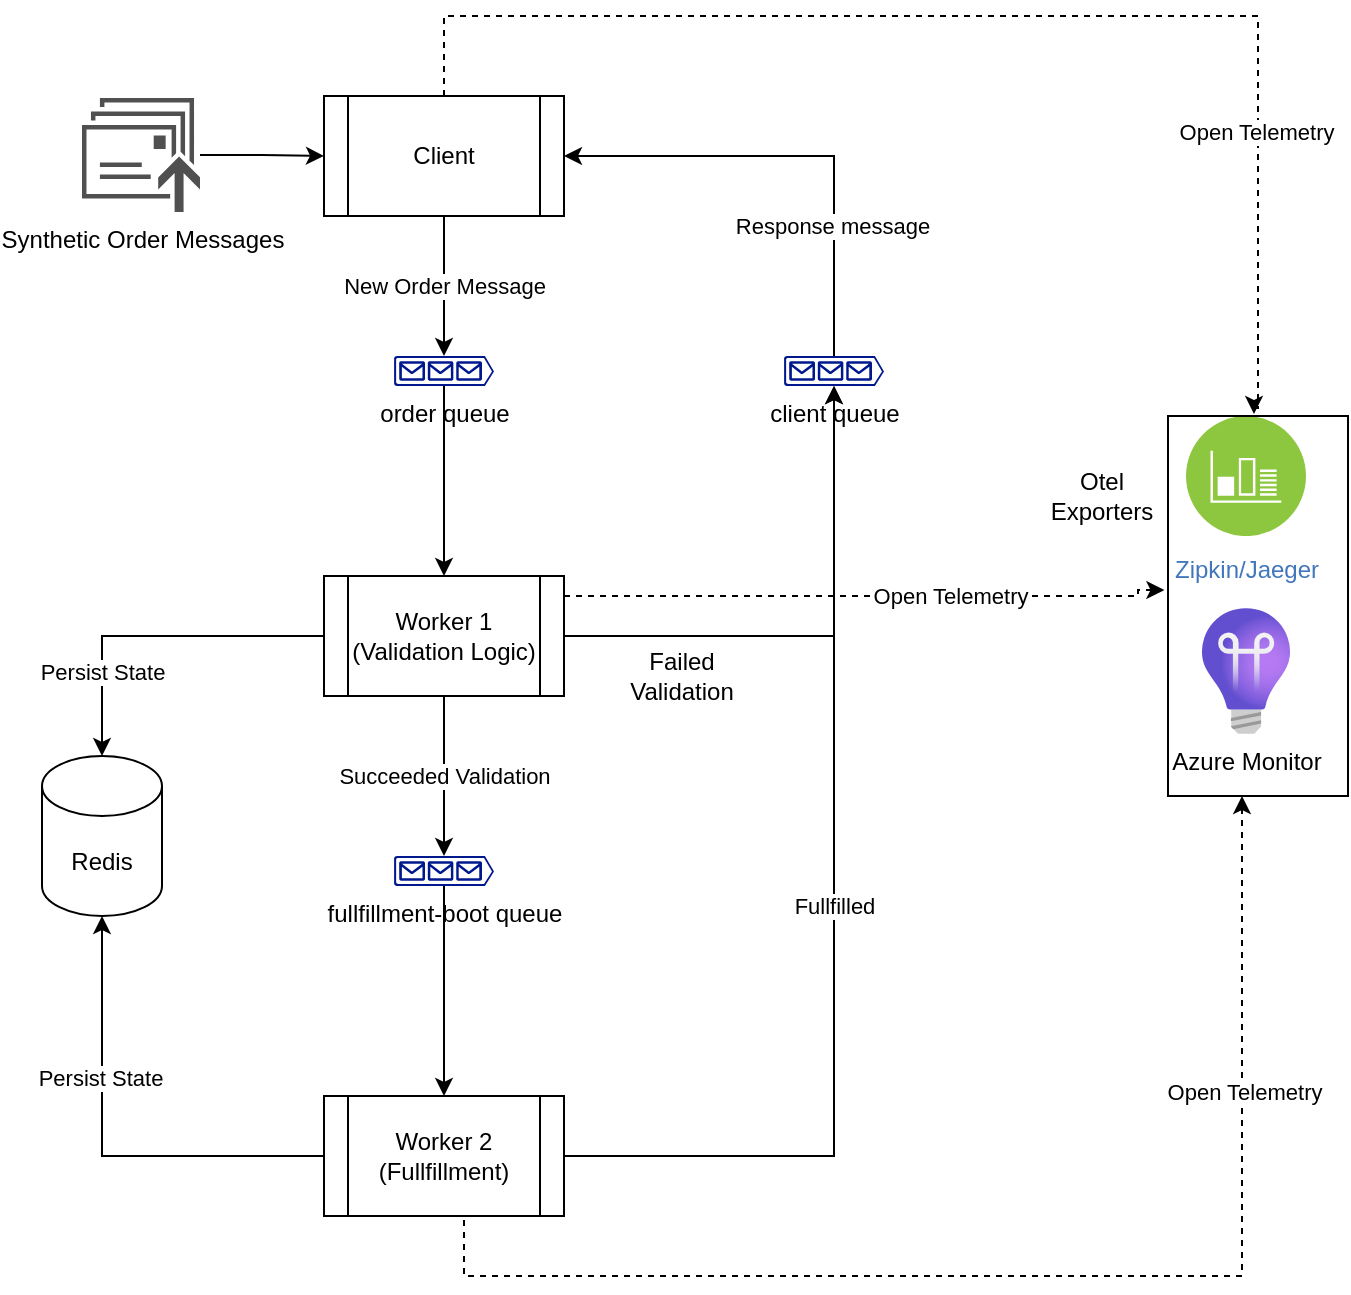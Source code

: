 <mxfile version="14.8.5" type="device"><diagram id="ItP8wcvuGCMqkiMeo4If" name="Page-1"><mxGraphModel dx="109" dy="98" grid="1" gridSize="10" guides="1" tooltips="1" connect="1" arrows="1" fold="1" page="1" pageScale="1" pageWidth="850" pageHeight="1100" math="0" shadow="0"><root><mxCell id="0"/><mxCell id="1" parent="0"/><mxCell id="VfZZ_m4t584miin1UZPX-27" style="edgeStyle=orthogonalEdgeStyle;rounded=0;orthogonalLoop=1;jettySize=auto;html=1;dashed=1;" parent="1" source="VfZZ_m4t584miin1UZPX-3" edge="1"><mxGeometry relative="1" as="geometry"><Array as="points"><mxPoint x="241" y="40"/><mxPoint x="648" y="40"/><mxPoint x="648" y="236"/><mxPoint x="646" y="236"/></Array><mxPoint x="646" y="239" as="targetPoint"/></mxGeometry></mxCell><mxCell id="VfZZ_m4t584miin1UZPX-30" value="Open Telemetry" style="edgeLabel;html=1;align=center;verticalAlign=middle;resizable=0;points=[];" parent="VfZZ_m4t584miin1UZPX-27" vertex="1" connectable="0"><mxGeometry x="0.559" y="-1" relative="1" as="geometry"><mxPoint as="offset"/></mxGeometry></mxCell><mxCell id="VfZZ_m4t584miin1UZPX-3" value="Client" style="shape=process;whiteSpace=wrap;html=1;backgroundOutline=1;" parent="1" vertex="1"><mxGeometry x="181" y="80" width="120" height="60" as="geometry"/></mxCell><mxCell id="VfZZ_m4t584miin1UZPX-11" style="edgeStyle=orthogonalEdgeStyle;rounded=0;orthogonalLoop=1;jettySize=auto;html=1;entryX=0.5;entryY=0;entryDx=0;entryDy=0;" parent="1" source="VfZZ_m4t584miin1UZPX-4" target="VfZZ_m4t584miin1UZPX-8" edge="1"><mxGeometry relative="1" as="geometry"/></mxCell><mxCell id="VfZZ_m4t584miin1UZPX-4" value="order queue" style="aspect=fixed;pointerEvents=1;shadow=0;dashed=0;html=1;strokeColor=none;labelPosition=center;verticalLabelPosition=bottom;verticalAlign=top;align=center;fillColor=#00188D;shape=mxgraph.azure.queue_generic" parent="1" vertex="1"><mxGeometry x="216" y="210" width="50" height="15" as="geometry"/></mxCell><mxCell id="VfZZ_m4t584miin1UZPX-6" value="New Order Message" style="endArrow=classic;html=1;entryX=0.5;entryY=0;entryDx=0;entryDy=0;entryPerimeter=0;" parent="1" source="VfZZ_m4t584miin1UZPX-3" target="VfZZ_m4t584miin1UZPX-4" edge="1"><mxGeometry width="50" height="50" relative="1" as="geometry"><mxPoint x="241" y="180" as="sourcePoint"/><mxPoint x="291" y="130" as="targetPoint"/></mxGeometry></mxCell><mxCell id="VfZZ_m4t584miin1UZPX-13" value="" style="edgeStyle=orthogonalEdgeStyle;rounded=0;orthogonalLoop=1;jettySize=auto;html=1;entryX=0.5;entryY=1;entryDx=0;entryDy=0;entryPerimeter=0;" parent="1" source="VfZZ_m4t584miin1UZPX-8" target="VfZZ_m4t584miin1UZPX-12" edge="1"><mxGeometry relative="1" as="geometry"/></mxCell><mxCell id="VfZZ_m4t584miin1UZPX-15" value="Succeeded Validation" style="edgeStyle=orthogonalEdgeStyle;rounded=0;orthogonalLoop=1;jettySize=auto;html=1;entryX=0.5;entryY=0;entryDx=0;entryDy=0;entryPerimeter=0;" parent="1" source="VfZZ_m4t584miin1UZPX-8" target="VfZZ_m4t584miin1UZPX-14" edge="1"><mxGeometry relative="1" as="geometry"/></mxCell><mxCell id="VfZZ_m4t584miin1UZPX-22" value="" style="edgeStyle=orthogonalEdgeStyle;rounded=0;orthogonalLoop=1;jettySize=auto;html=1;entryX=0.5;entryY=0;entryDx=0;entryDy=0;entryPerimeter=0;" parent="1" source="VfZZ_m4t584miin1UZPX-8" target="VfZZ_m4t584miin1UZPX-21" edge="1"><mxGeometry relative="1" as="geometry"/></mxCell><mxCell id="VfZZ_m4t584miin1UZPX-34" value="Persist State" style="edgeLabel;html=1;align=center;verticalAlign=middle;resizable=0;points=[];" parent="VfZZ_m4t584miin1UZPX-22" vertex="1" connectable="0"><mxGeometry x="0.509" relative="1" as="geometry"><mxPoint as="offset"/></mxGeometry></mxCell><mxCell id="VfZZ_m4t584miin1UZPX-28" style="edgeStyle=orthogonalEdgeStyle;rounded=0;orthogonalLoop=1;jettySize=auto;html=1;dashed=1;entryX=-0.02;entryY=0.458;entryDx=0;entryDy=0;entryPerimeter=0;" parent="1" source="VfZZ_m4t584miin1UZPX-8" target="yFPyBPRI9zxvbmuKNe5W-5" edge="1"><mxGeometry relative="1" as="geometry"><Array as="points"><mxPoint x="588" y="330"/></Array><mxPoint x="600" y="330" as="targetPoint"/></mxGeometry></mxCell><mxCell id="VfZZ_m4t584miin1UZPX-31" value="Open Telemetry" style="edgeLabel;html=1;align=center;verticalAlign=middle;resizable=0;points=[];" parent="VfZZ_m4t584miin1UZPX-28" vertex="1" connectable="0"><mxGeometry x="0.269" relative="1" as="geometry"><mxPoint as="offset"/></mxGeometry></mxCell><mxCell id="VfZZ_m4t584miin1UZPX-8" value="Worker 1&lt;br&gt;(Validation Logic)" style="shape=process;whiteSpace=wrap;html=1;backgroundOutline=1;" parent="1" vertex="1"><mxGeometry x="181" y="320" width="120" height="60" as="geometry"/></mxCell><mxCell id="VfZZ_m4t584miin1UZPX-17" value="" style="edgeStyle=orthogonalEdgeStyle;rounded=0;orthogonalLoop=1;jettySize=auto;html=1;exitX=0.5;exitY=0;exitDx=0;exitDy=0;exitPerimeter=0;entryX=1;entryY=0.5;entryDx=0;entryDy=0;" parent="1" source="VfZZ_m4t584miin1UZPX-12" target="VfZZ_m4t584miin1UZPX-3" edge="1"><mxGeometry relative="1" as="geometry"/></mxCell><mxCell id="VfZZ_m4t584miin1UZPX-35" value="Response message" style="edgeLabel;html=1;align=center;verticalAlign=middle;resizable=0;points=[];" parent="VfZZ_m4t584miin1UZPX-17" vertex="1" connectable="0"><mxGeometry x="-0.447" y="1" relative="1" as="geometry"><mxPoint as="offset"/></mxGeometry></mxCell><mxCell id="VfZZ_m4t584miin1UZPX-12" value="client queue" style="aspect=fixed;pointerEvents=1;shadow=0;dashed=0;html=1;strokeColor=none;labelPosition=center;verticalLabelPosition=bottom;verticalAlign=top;align=center;fillColor=#00188D;shape=mxgraph.azure.queue_generic" parent="1" vertex="1"><mxGeometry x="411" y="210" width="50" height="15" as="geometry"/></mxCell><mxCell id="VfZZ_m4t584miin1UZPX-19" style="edgeStyle=orthogonalEdgeStyle;rounded=0;orthogonalLoop=1;jettySize=auto;html=1;entryX=0.5;entryY=0;entryDx=0;entryDy=0;" parent="1" source="VfZZ_m4t584miin1UZPX-14" target="VfZZ_m4t584miin1UZPX-18" edge="1"><mxGeometry relative="1" as="geometry"/></mxCell><mxCell id="VfZZ_m4t584miin1UZPX-14" value="fullfillment-boot queue" style="aspect=fixed;pointerEvents=1;shadow=0;dashed=0;html=1;strokeColor=none;labelPosition=center;verticalLabelPosition=bottom;verticalAlign=top;align=center;fillColor=#00188D;shape=mxgraph.azure.queue_generic" parent="1" vertex="1"><mxGeometry x="216" y="460" width="50" height="15" as="geometry"/></mxCell><mxCell id="VfZZ_m4t584miin1UZPX-20" value="Fullfilled" style="edgeStyle=orthogonalEdgeStyle;rounded=0;orthogonalLoop=1;jettySize=auto;html=1;entryX=0.5;entryY=1;entryDx=0;entryDy=0;entryPerimeter=0;" parent="1" source="VfZZ_m4t584miin1UZPX-18" target="VfZZ_m4t584miin1UZPX-12" edge="1"><mxGeometry relative="1" as="geometry"/></mxCell><mxCell id="VfZZ_m4t584miin1UZPX-23" value="" style="edgeStyle=orthogonalEdgeStyle;rounded=0;orthogonalLoop=1;jettySize=auto;html=1;entryX=0.5;entryY=1;entryDx=0;entryDy=0;entryPerimeter=0;" parent="1" source="VfZZ_m4t584miin1UZPX-18" target="VfZZ_m4t584miin1UZPX-21" edge="1"><mxGeometry relative="1" as="geometry"/></mxCell><mxCell id="VfZZ_m4t584miin1UZPX-33" value="Persist State" style="edgeLabel;html=1;align=center;verticalAlign=middle;resizable=0;points=[];" parent="VfZZ_m4t584miin1UZPX-23" vertex="1" connectable="0"><mxGeometry x="0.299" y="1" relative="1" as="geometry"><mxPoint as="offset"/></mxGeometry></mxCell><mxCell id="VfZZ_m4t584miin1UZPX-18" value="Worker 2&lt;br&gt;(Fullfillment)" style="shape=process;whiteSpace=wrap;html=1;backgroundOutline=1;" parent="1" vertex="1"><mxGeometry x="181" y="580" width="120" height="60" as="geometry"/></mxCell><mxCell id="VfZZ_m4t584miin1UZPX-21" value="Redis" style="shape=cylinder3;whiteSpace=wrap;html=1;boundedLbl=1;backgroundOutline=1;size=15;" parent="1" vertex="1"><mxGeometry x="40" y="410" width="60" height="80" as="geometry"/></mxCell><mxCell id="VfZZ_m4t584miin1UZPX-25" style="edgeStyle=orthogonalEdgeStyle;rounded=0;orthogonalLoop=1;jettySize=auto;html=1;" parent="1" source="VfZZ_m4t584miin1UZPX-24" target="VfZZ_m4t584miin1UZPX-3" edge="1"><mxGeometry relative="1" as="geometry"/></mxCell><mxCell id="VfZZ_m4t584miin1UZPX-24" value="Synthetic Order Messages" style="pointerEvents=1;shadow=0;dashed=0;html=1;strokeColor=none;fillColor=#505050;labelPosition=center;verticalLabelPosition=bottom;verticalAlign=top;outlineConnect=0;align=center;shape=mxgraph.office.communications.messages_queued;" parent="1" vertex="1"><mxGeometry x="60" y="81" width="59" height="57" as="geometry"/></mxCell><mxCell id="VfZZ_m4t584miin1UZPX-26" value="Zipkin/Jaeger" style="aspect=fixed;perimeter=ellipsePerimeter;html=1;align=center;shadow=0;dashed=0;fontColor=#4277BB;labelBackgroundColor=#ffffff;fontSize=12;spacingTop=3;image;image=img/lib/ibm/infrastructure/monitoring_logging.svg;" parent="1" vertex="1"><mxGeometry x="612" y="240" width="60" height="60" as="geometry"/></mxCell><mxCell id="VfZZ_m4t584miin1UZPX-38" value="Failed Validation" style="text;html=1;strokeColor=none;fillColor=none;align=center;verticalAlign=middle;whiteSpace=wrap;rounded=0;" parent="1" vertex="1"><mxGeometry x="340" y="360" width="40" height="20" as="geometry"/></mxCell><mxCell id="yFPyBPRI9zxvbmuKNe5W-1" value="Azure Monitor" style="aspect=fixed;html=1;points=[];align=center;image;fontSize=12;image=img/lib/azure2/management_governance/Application_Insights.svg;" vertex="1" parent="1"><mxGeometry x="620" y="336" width="44" height="63" as="geometry"/></mxCell><mxCell id="yFPyBPRI9zxvbmuKNe5W-3" style="edgeStyle=orthogonalEdgeStyle;rounded=0;orthogonalLoop=1;jettySize=auto;html=1;exitX=0.5;exitY=1;exitDx=0;exitDy=0;dashed=1;" edge="1" parent="1" source="VfZZ_m4t584miin1UZPX-18"><mxGeometry relative="1" as="geometry"><Array as="points"><mxPoint x="251" y="640"/><mxPoint x="251" y="670"/><mxPoint x="640" y="670"/></Array><mxPoint x="251" y="90" as="sourcePoint"/><mxPoint x="640" y="430" as="targetPoint"/></mxGeometry></mxCell><mxCell id="yFPyBPRI9zxvbmuKNe5W-4" value="Open Telemetry" style="edgeLabel;html=1;align=center;verticalAlign=middle;resizable=0;points=[];" vertex="1" connectable="0" parent="yFPyBPRI9zxvbmuKNe5W-3"><mxGeometry x="0.559" y="-1" relative="1" as="geometry"><mxPoint as="offset"/></mxGeometry></mxCell><mxCell id="yFPyBPRI9zxvbmuKNe5W-5" value="" style="rounded=0;whiteSpace=wrap;html=1;fillColor=none;" vertex="1" parent="1"><mxGeometry x="603" y="240" width="90" height="190" as="geometry"/></mxCell><mxCell id="yFPyBPRI9zxvbmuKNe5W-6" value="Otel Exporters" style="text;html=1;strokeColor=none;fillColor=none;align=center;verticalAlign=middle;whiteSpace=wrap;rounded=0;" vertex="1" parent="1"><mxGeometry x="550" y="270" width="40" height="20" as="geometry"/></mxCell></root></mxGraphModel></diagram></mxfile>